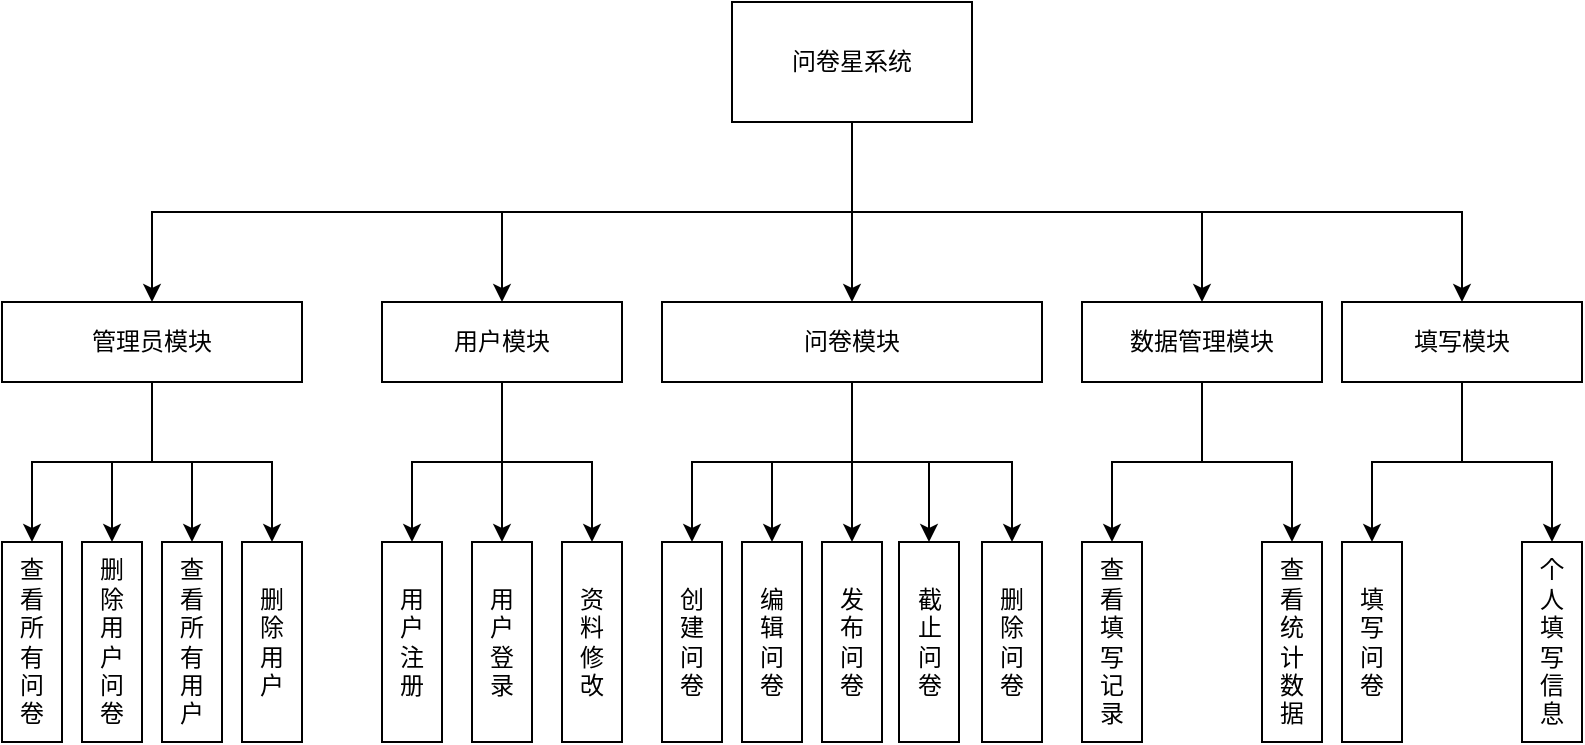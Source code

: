 <mxfile version="24.4.4" type="github">
  <diagram name="第 1 页" id="TPGlx-IJjMsrrqkb_5Jd">
    <mxGraphModel dx="1733" dy="665" grid="1" gridSize="10" guides="1" tooltips="1" connect="1" arrows="1" fold="1" page="1" pageScale="1" pageWidth="827" pageHeight="1169" math="0" shadow="0">
      <root>
        <mxCell id="0" />
        <mxCell id="1" parent="0" />
        <mxCell id="-o6msmimUm7vwaIAHr0_-22" style="edgeStyle=orthogonalEdgeStyle;rounded=0;orthogonalLoop=1;jettySize=auto;html=1;exitX=0.5;exitY=1;exitDx=0;exitDy=0;entryX=0.5;entryY=0;entryDx=0;entryDy=0;" edge="1" parent="1" source="-o6msmimUm7vwaIAHr0_-1" target="-o6msmimUm7vwaIAHr0_-2">
          <mxGeometry relative="1" as="geometry" />
        </mxCell>
        <mxCell id="-o6msmimUm7vwaIAHr0_-23" style="edgeStyle=orthogonalEdgeStyle;rounded=0;orthogonalLoop=1;jettySize=auto;html=1;exitX=0.5;exitY=1;exitDx=0;exitDy=0;entryX=0.5;entryY=0;entryDx=0;entryDy=0;" edge="1" parent="1" source="-o6msmimUm7vwaIAHr0_-1" target="-o6msmimUm7vwaIAHr0_-3">
          <mxGeometry relative="1" as="geometry" />
        </mxCell>
        <mxCell id="-o6msmimUm7vwaIAHr0_-24" style="edgeStyle=orthogonalEdgeStyle;rounded=0;orthogonalLoop=1;jettySize=auto;html=1;exitX=0.5;exitY=1;exitDx=0;exitDy=0;" edge="1" parent="1" source="-o6msmimUm7vwaIAHr0_-1" target="-o6msmimUm7vwaIAHr0_-5">
          <mxGeometry relative="1" as="geometry" />
        </mxCell>
        <mxCell id="-o6msmimUm7vwaIAHr0_-25" style="edgeStyle=orthogonalEdgeStyle;rounded=0;orthogonalLoop=1;jettySize=auto;html=1;exitX=0.5;exitY=1;exitDx=0;exitDy=0;entryX=0.5;entryY=0;entryDx=0;entryDy=0;" edge="1" parent="1" source="-o6msmimUm7vwaIAHr0_-1" target="-o6msmimUm7vwaIAHr0_-6">
          <mxGeometry relative="1" as="geometry" />
        </mxCell>
        <mxCell id="-o6msmimUm7vwaIAHr0_-43" style="edgeStyle=orthogonalEdgeStyle;rounded=0;orthogonalLoop=1;jettySize=auto;html=1;exitX=0.5;exitY=1;exitDx=0;exitDy=0;entryX=0.5;entryY=0;entryDx=0;entryDy=0;" edge="1" parent="1" source="-o6msmimUm7vwaIAHr0_-1" target="-o6msmimUm7vwaIAHr0_-38">
          <mxGeometry relative="1" as="geometry" />
        </mxCell>
        <mxCell id="-o6msmimUm7vwaIAHr0_-1" value="问卷星系统" style="rounded=0;whiteSpace=wrap;html=1;" vertex="1" parent="1">
          <mxGeometry x="315" y="100" width="120" height="60" as="geometry" />
        </mxCell>
        <mxCell id="-o6msmimUm7vwaIAHr0_-26" style="edgeStyle=orthogonalEdgeStyle;rounded=0;orthogonalLoop=1;jettySize=auto;html=1;exitX=0.5;exitY=1;exitDx=0;exitDy=0;entryX=0.5;entryY=0;entryDx=0;entryDy=0;" edge="1" parent="1" source="-o6msmimUm7vwaIAHr0_-2" target="-o6msmimUm7vwaIAHr0_-9">
          <mxGeometry relative="1" as="geometry" />
        </mxCell>
        <mxCell id="-o6msmimUm7vwaIAHr0_-27" style="edgeStyle=orthogonalEdgeStyle;rounded=0;orthogonalLoop=1;jettySize=auto;html=1;exitX=0.5;exitY=1;exitDx=0;exitDy=0;entryX=0.5;entryY=0;entryDx=0;entryDy=0;" edge="1" parent="1" source="-o6msmimUm7vwaIAHr0_-2" target="-o6msmimUm7vwaIAHr0_-7">
          <mxGeometry relative="1" as="geometry" />
        </mxCell>
        <mxCell id="-o6msmimUm7vwaIAHr0_-28" style="edgeStyle=orthogonalEdgeStyle;rounded=0;orthogonalLoop=1;jettySize=auto;html=1;exitX=0.5;exitY=1;exitDx=0;exitDy=0;entryX=0.5;entryY=0;entryDx=0;entryDy=0;" edge="1" parent="1" source="-o6msmimUm7vwaIAHr0_-2" target="-o6msmimUm7vwaIAHr0_-10">
          <mxGeometry relative="1" as="geometry" />
        </mxCell>
        <mxCell id="-o6msmimUm7vwaIAHr0_-2" value="用户模块" style="rounded=0;whiteSpace=wrap;html=1;" vertex="1" parent="1">
          <mxGeometry x="140" y="250" width="120" height="40" as="geometry" />
        </mxCell>
        <mxCell id="-o6msmimUm7vwaIAHr0_-29" style="edgeStyle=orthogonalEdgeStyle;rounded=0;orthogonalLoop=1;jettySize=auto;html=1;exitX=0.5;exitY=1;exitDx=0;exitDy=0;entryX=0.5;entryY=0;entryDx=0;entryDy=0;" edge="1" parent="1" source="-o6msmimUm7vwaIAHr0_-3" target="-o6msmimUm7vwaIAHr0_-12">
          <mxGeometry relative="1" as="geometry" />
        </mxCell>
        <mxCell id="-o6msmimUm7vwaIAHr0_-30" style="edgeStyle=orthogonalEdgeStyle;rounded=0;orthogonalLoop=1;jettySize=auto;html=1;exitX=0.5;exitY=1;exitDx=0;exitDy=0;entryX=0.5;entryY=0;entryDx=0;entryDy=0;" edge="1" parent="1" source="-o6msmimUm7vwaIAHr0_-3" target="-o6msmimUm7vwaIAHr0_-13">
          <mxGeometry relative="1" as="geometry" />
        </mxCell>
        <mxCell id="-o6msmimUm7vwaIAHr0_-31" style="edgeStyle=orthogonalEdgeStyle;rounded=0;orthogonalLoop=1;jettySize=auto;html=1;exitX=0.5;exitY=1;exitDx=0;exitDy=0;" edge="1" parent="1" source="-o6msmimUm7vwaIAHr0_-3" target="-o6msmimUm7vwaIAHr0_-14">
          <mxGeometry relative="1" as="geometry" />
        </mxCell>
        <mxCell id="-o6msmimUm7vwaIAHr0_-32" style="edgeStyle=orthogonalEdgeStyle;rounded=0;orthogonalLoop=1;jettySize=auto;html=1;exitX=0.5;exitY=1;exitDx=0;exitDy=0;entryX=0.5;entryY=0;entryDx=0;entryDy=0;" edge="1" parent="1" source="-o6msmimUm7vwaIAHr0_-3" target="-o6msmimUm7vwaIAHr0_-11">
          <mxGeometry relative="1" as="geometry" />
        </mxCell>
        <mxCell id="-o6msmimUm7vwaIAHr0_-33" style="edgeStyle=orthogonalEdgeStyle;rounded=0;orthogonalLoop=1;jettySize=auto;html=1;exitX=0.5;exitY=1;exitDx=0;exitDy=0;entryX=0.5;entryY=0;entryDx=0;entryDy=0;" edge="1" parent="1" source="-o6msmimUm7vwaIAHr0_-3" target="-o6msmimUm7vwaIAHr0_-16">
          <mxGeometry relative="1" as="geometry" />
        </mxCell>
        <mxCell id="-o6msmimUm7vwaIAHr0_-3" value="问卷模块" style="rounded=0;whiteSpace=wrap;html=1;" vertex="1" parent="1">
          <mxGeometry x="280" y="250" width="190" height="40" as="geometry" />
        </mxCell>
        <mxCell id="-o6msmimUm7vwaIAHr0_-34" style="edgeStyle=orthogonalEdgeStyle;rounded=0;orthogonalLoop=1;jettySize=auto;html=1;exitX=0.5;exitY=1;exitDx=0;exitDy=0;entryX=0.5;entryY=0;entryDx=0;entryDy=0;" edge="1" parent="1" source="-o6msmimUm7vwaIAHr0_-5" target="-o6msmimUm7vwaIAHr0_-17">
          <mxGeometry relative="1" as="geometry" />
        </mxCell>
        <mxCell id="-o6msmimUm7vwaIAHr0_-35" style="edgeStyle=orthogonalEdgeStyle;rounded=0;orthogonalLoop=1;jettySize=auto;html=1;exitX=0.5;exitY=1;exitDx=0;exitDy=0;entryX=0.5;entryY=0;entryDx=0;entryDy=0;" edge="1" parent="1" source="-o6msmimUm7vwaIAHr0_-5" target="-o6msmimUm7vwaIAHr0_-18">
          <mxGeometry relative="1" as="geometry" />
        </mxCell>
        <mxCell id="-o6msmimUm7vwaIAHr0_-5" value="数据管理模块" style="rounded=0;whiteSpace=wrap;html=1;" vertex="1" parent="1">
          <mxGeometry x="490" y="250" width="120" height="40" as="geometry" />
        </mxCell>
        <mxCell id="-o6msmimUm7vwaIAHr0_-36" style="edgeStyle=orthogonalEdgeStyle;rounded=0;orthogonalLoop=1;jettySize=auto;html=1;exitX=0.5;exitY=1;exitDx=0;exitDy=0;entryX=0.5;entryY=0;entryDx=0;entryDy=0;" edge="1" parent="1" source="-o6msmimUm7vwaIAHr0_-6" target="-o6msmimUm7vwaIAHr0_-20">
          <mxGeometry relative="1" as="geometry" />
        </mxCell>
        <mxCell id="-o6msmimUm7vwaIAHr0_-37" style="edgeStyle=orthogonalEdgeStyle;rounded=0;orthogonalLoop=1;jettySize=auto;html=1;exitX=0.5;exitY=1;exitDx=0;exitDy=0;entryX=0.5;entryY=0;entryDx=0;entryDy=0;" edge="1" parent="1" source="-o6msmimUm7vwaIAHr0_-6" target="-o6msmimUm7vwaIAHr0_-21">
          <mxGeometry relative="1" as="geometry" />
        </mxCell>
        <mxCell id="-o6msmimUm7vwaIAHr0_-6" value="填写模块" style="rounded=0;whiteSpace=wrap;html=1;" vertex="1" parent="1">
          <mxGeometry x="620" y="250" width="120" height="40" as="geometry" />
        </mxCell>
        <mxCell id="-o6msmimUm7vwaIAHr0_-7" value="用&lt;div&gt;户&lt;/div&gt;&lt;div&gt;注&lt;/div&gt;&lt;div&gt;册&lt;/div&gt;" style="rounded=0;whiteSpace=wrap;html=1;" vertex="1" parent="1">
          <mxGeometry x="140" y="370" width="30" height="100" as="geometry" />
        </mxCell>
        <mxCell id="-o6msmimUm7vwaIAHr0_-9" value="用&lt;div&gt;户&lt;/div&gt;&lt;div&gt;登&lt;/div&gt;&lt;div&gt;录&lt;/div&gt;" style="rounded=0;whiteSpace=wrap;html=1;" vertex="1" parent="1">
          <mxGeometry x="185" y="370" width="30" height="100" as="geometry" />
        </mxCell>
        <mxCell id="-o6msmimUm7vwaIAHr0_-10" value="&lt;div&gt;资&lt;/div&gt;&lt;div&gt;料&lt;/div&gt;&lt;div&gt;修&lt;/div&gt;&lt;div&gt;改&lt;/div&gt;" style="rounded=0;whiteSpace=wrap;html=1;" vertex="1" parent="1">
          <mxGeometry x="230" y="370" width="30" height="100" as="geometry" />
        </mxCell>
        <mxCell id="-o6msmimUm7vwaIAHr0_-11" value="&lt;span style=&quot;background-color: initial;&quot;&gt;截&lt;/span&gt;&lt;div&gt;&lt;span style=&quot;background-color: initial;&quot;&gt;止&lt;/span&gt;&lt;/div&gt;&lt;div&gt;&lt;span style=&quot;background-color: initial;&quot;&gt;问&lt;/span&gt;&lt;div&gt;卷&lt;/div&gt;&lt;/div&gt;" style="rounded=0;whiteSpace=wrap;html=1;" vertex="1" parent="1">
          <mxGeometry x="398.5" y="370" width="30" height="100" as="geometry" />
        </mxCell>
        <mxCell id="-o6msmimUm7vwaIAHr0_-12" value="创&lt;div&gt;建&lt;/div&gt;&lt;div&gt;问&lt;/div&gt;&lt;div&gt;卷&lt;/div&gt;" style="rounded=0;whiteSpace=wrap;html=1;" vertex="1" parent="1">
          <mxGeometry x="280" y="370" width="30" height="100" as="geometry" />
        </mxCell>
        <mxCell id="-o6msmimUm7vwaIAHr0_-13" value="编&lt;div&gt;辑&lt;/div&gt;&lt;div&gt;问&lt;/div&gt;&lt;div&gt;卷&lt;/div&gt;" style="rounded=0;whiteSpace=wrap;html=1;" vertex="1" parent="1">
          <mxGeometry x="320" y="370" width="30" height="100" as="geometry" />
        </mxCell>
        <mxCell id="-o6msmimUm7vwaIAHr0_-14" value="&lt;div&gt;发&lt;/div&gt;&lt;div&gt;布&lt;/div&gt;&lt;div&gt;问&lt;/div&gt;&lt;div&gt;卷&lt;/div&gt;" style="rounded=0;whiteSpace=wrap;html=1;" vertex="1" parent="1">
          <mxGeometry x="360" y="370" width="30" height="100" as="geometry" />
        </mxCell>
        <mxCell id="-o6msmimUm7vwaIAHr0_-16" value="删&lt;div&gt;除&lt;/div&gt;&lt;div&gt;问&lt;/div&gt;&lt;div&gt;卷&lt;/div&gt;" style="rounded=0;whiteSpace=wrap;html=1;" vertex="1" parent="1">
          <mxGeometry x="440" y="370" width="30" height="100" as="geometry" />
        </mxCell>
        <mxCell id="-o6msmimUm7vwaIAHr0_-17" value="查&lt;div&gt;看&lt;/div&gt;&lt;div&gt;填&lt;/div&gt;&lt;div&gt;写&lt;/div&gt;&lt;div&gt;记&lt;/div&gt;&lt;div&gt;录&lt;/div&gt;" style="rounded=0;whiteSpace=wrap;html=1;" vertex="1" parent="1">
          <mxGeometry x="490" y="370" width="30" height="100" as="geometry" />
        </mxCell>
        <mxCell id="-o6msmimUm7vwaIAHr0_-18" value="查&lt;div&gt;看&lt;/div&gt;&lt;div&gt;统&lt;/div&gt;&lt;div&gt;计&lt;/div&gt;&lt;div&gt;数&lt;/div&gt;&lt;div&gt;据&lt;/div&gt;" style="rounded=0;whiteSpace=wrap;html=1;" vertex="1" parent="1">
          <mxGeometry x="580" y="370" width="30" height="100" as="geometry" />
        </mxCell>
        <mxCell id="-o6msmimUm7vwaIAHr0_-20" value="填&lt;div&gt;写&lt;/div&gt;&lt;div&gt;问&lt;/div&gt;&lt;div&gt;卷&lt;/div&gt;" style="rounded=0;whiteSpace=wrap;html=1;" vertex="1" parent="1">
          <mxGeometry x="620" y="370" width="30" height="100" as="geometry" />
        </mxCell>
        <mxCell id="-o6msmimUm7vwaIAHr0_-21" value="个&lt;div&gt;人&lt;/div&gt;&lt;div&gt;填&lt;/div&gt;&lt;div&gt;写&lt;/div&gt;&lt;div&gt;信&lt;/div&gt;&lt;div&gt;息&lt;/div&gt;" style="rounded=0;whiteSpace=wrap;html=1;" vertex="1" parent="1">
          <mxGeometry x="710" y="370" width="30" height="100" as="geometry" />
        </mxCell>
        <mxCell id="-o6msmimUm7vwaIAHr0_-44" style="edgeStyle=orthogonalEdgeStyle;rounded=0;orthogonalLoop=1;jettySize=auto;html=1;exitX=0.5;exitY=1;exitDx=0;exitDy=0;" edge="1" parent="1" source="-o6msmimUm7vwaIAHr0_-38" target="-o6msmimUm7vwaIAHr0_-39">
          <mxGeometry relative="1" as="geometry" />
        </mxCell>
        <mxCell id="-o6msmimUm7vwaIAHr0_-45" style="edgeStyle=orthogonalEdgeStyle;rounded=0;orthogonalLoop=1;jettySize=auto;html=1;exitX=0.5;exitY=1;exitDx=0;exitDy=0;entryX=0.5;entryY=0;entryDx=0;entryDy=0;" edge="1" parent="1" source="-o6msmimUm7vwaIAHr0_-38" target="-o6msmimUm7vwaIAHr0_-40">
          <mxGeometry relative="1" as="geometry" />
        </mxCell>
        <mxCell id="-o6msmimUm7vwaIAHr0_-46" style="edgeStyle=orthogonalEdgeStyle;rounded=0;orthogonalLoop=1;jettySize=auto;html=1;exitX=0.5;exitY=1;exitDx=0;exitDy=0;entryX=0.5;entryY=0;entryDx=0;entryDy=0;" edge="1" parent="1" source="-o6msmimUm7vwaIAHr0_-38" target="-o6msmimUm7vwaIAHr0_-41">
          <mxGeometry relative="1" as="geometry" />
        </mxCell>
        <mxCell id="-o6msmimUm7vwaIAHr0_-47" style="edgeStyle=orthogonalEdgeStyle;rounded=0;orthogonalLoop=1;jettySize=auto;html=1;exitX=0.5;exitY=1;exitDx=0;exitDy=0;entryX=0.5;entryY=0;entryDx=0;entryDy=0;" edge="1" parent="1" source="-o6msmimUm7vwaIAHr0_-38" target="-o6msmimUm7vwaIAHr0_-42">
          <mxGeometry relative="1" as="geometry" />
        </mxCell>
        <mxCell id="-o6msmimUm7vwaIAHr0_-38" value="管理员模块" style="rounded=0;whiteSpace=wrap;html=1;" vertex="1" parent="1">
          <mxGeometry x="-50" y="250" width="150" height="40" as="geometry" />
        </mxCell>
        <mxCell id="-o6msmimUm7vwaIAHr0_-39" value="查&lt;div&gt;看&lt;/div&gt;&lt;div&gt;所&lt;/div&gt;&lt;div&gt;有&lt;/div&gt;&lt;div&gt;问&lt;/div&gt;&lt;div&gt;卷&lt;/div&gt;" style="rounded=0;whiteSpace=wrap;html=1;" vertex="1" parent="1">
          <mxGeometry x="-50" y="370" width="30" height="100" as="geometry" />
        </mxCell>
        <mxCell id="-o6msmimUm7vwaIAHr0_-40" value="删&lt;div&gt;除&lt;/div&gt;&lt;div&gt;用&lt;/div&gt;&lt;div&gt;户&lt;/div&gt;&lt;div&gt;问&lt;/div&gt;&lt;div&gt;卷&lt;/div&gt;" style="rounded=0;whiteSpace=wrap;html=1;" vertex="1" parent="1">
          <mxGeometry x="-10" y="370" width="30" height="100" as="geometry" />
        </mxCell>
        <mxCell id="-o6msmimUm7vwaIAHr0_-41" value="查&lt;div&gt;看&lt;/div&gt;&lt;div&gt;所&lt;/div&gt;&lt;div&gt;有&lt;/div&gt;&lt;div&gt;用&lt;/div&gt;&lt;div&gt;户&lt;/div&gt;" style="rounded=0;whiteSpace=wrap;html=1;" vertex="1" parent="1">
          <mxGeometry x="30" y="370" width="30" height="100" as="geometry" />
        </mxCell>
        <mxCell id="-o6msmimUm7vwaIAHr0_-42" value="删&lt;div&gt;除&lt;/div&gt;&lt;div&gt;用&lt;/div&gt;&lt;div&gt;户&lt;/div&gt;" style="rounded=0;whiteSpace=wrap;html=1;" vertex="1" parent="1">
          <mxGeometry x="70" y="370" width="30" height="100" as="geometry" />
        </mxCell>
      </root>
    </mxGraphModel>
  </diagram>
</mxfile>
